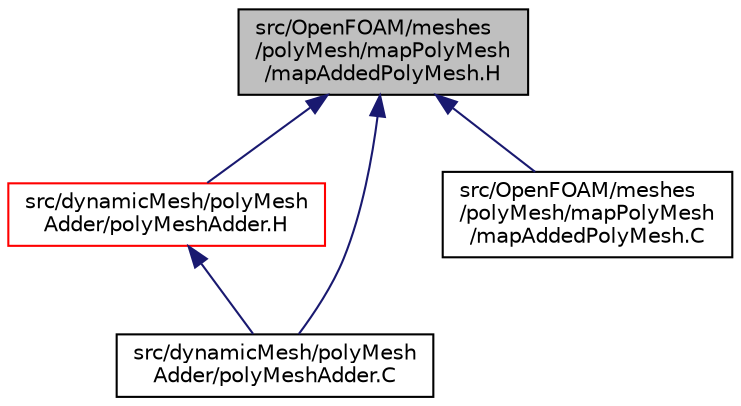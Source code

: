 digraph "src/OpenFOAM/meshes/polyMesh/mapPolyMesh/mapAddedPolyMesh.H"
{
  bgcolor="transparent";
  edge [fontname="Helvetica",fontsize="10",labelfontname="Helvetica",labelfontsize="10"];
  node [fontname="Helvetica",fontsize="10",shape=record];
  Node62 [label="src/OpenFOAM/meshes\l/polyMesh/mapPolyMesh\l/mapAddedPolyMesh.H",height=0.2,width=0.4,color="black", fillcolor="grey75", style="filled", fontcolor="black"];
  Node62 -> Node63 [dir="back",color="midnightblue",fontsize="10",style="solid",fontname="Helvetica"];
  Node63 [label="src/dynamicMesh/polyMesh\lAdder/polyMeshAdder.H",height=0.2,width=0.4,color="red",URL="$a00677.html"];
  Node63 -> Node67 [dir="back",color="midnightblue",fontsize="10",style="solid",fontname="Helvetica"];
  Node67 [label="src/dynamicMesh/polyMesh\lAdder/polyMeshAdder.C",height=0.2,width=0.4,color="black",URL="$a00674.html"];
  Node62 -> Node67 [dir="back",color="midnightblue",fontsize="10",style="solid",fontname="Helvetica"];
  Node62 -> Node68 [dir="back",color="midnightblue",fontsize="10",style="solid",fontname="Helvetica"];
  Node68 [label="src/OpenFOAM/meshes\l/polyMesh/mapPolyMesh\l/mapAddedPolyMesh.C",height=0.2,width=0.4,color="black",URL="$a12320.html"];
}
